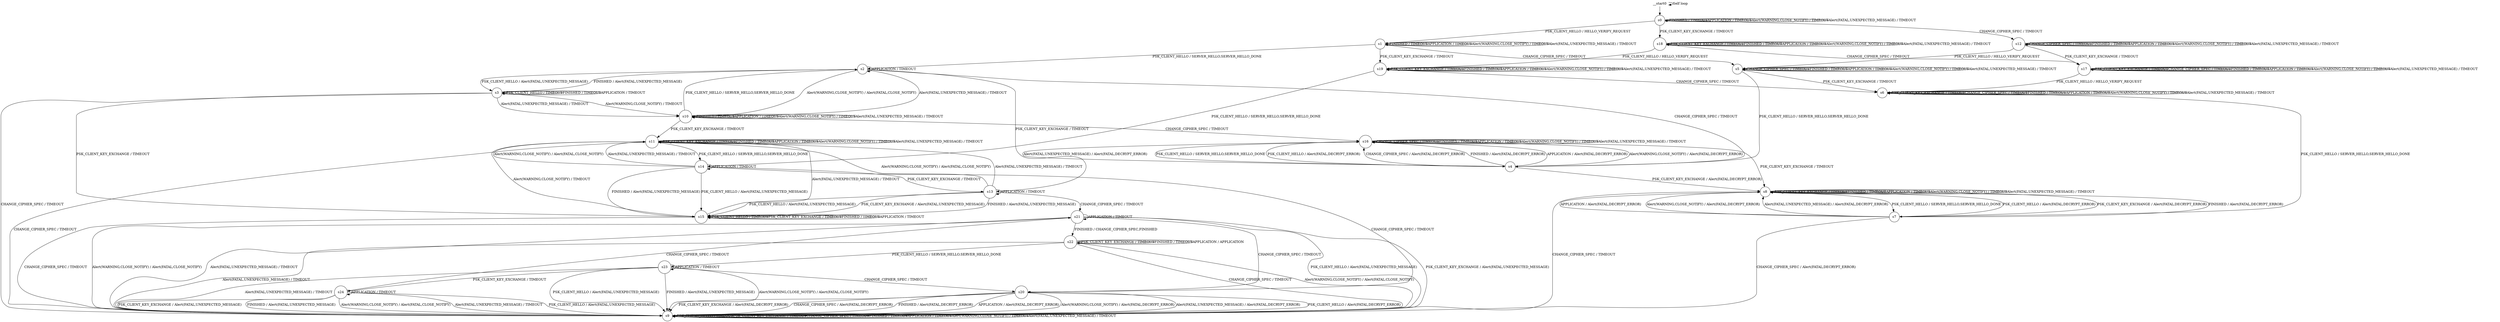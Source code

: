 digraph g {
	graph [name=g];
	s0	[label=s0,
		shape=circle];
	s0 -> s0	[key=0,
		label="FINISHED / TIMEOUT"];
	s0 -> s0	[key=1,
		label="APPLICATION / TIMEOUT"];
	s0 -> s0	[key=2,
		label="Alert(WARNING,CLOSE_NOTIFY) / TIMEOUT"];
	s0 -> s0	[key=3,
		label="Alert(FATAL,UNEXPECTED_MESSAGE) / TIMEOUT"];
	s1	[label=s1,
		shape=circle];
	s0 -> s1	[key=0,
		label="PSK_CLIENT_HELLO / HELLO_VERIFY_REQUEST"];
	s12	[label=s12,
		shape=circle];
	s0 -> s12	[key=0,
		label="CHANGE_CIPHER_SPEC / TIMEOUT"];
	s18	[label=s18,
		shape=circle];
	s0 -> s18	[key=0,
		label="PSK_CLIENT_KEY_EXCHANGE / TIMEOUT"];
	s1 -> s1	[key=0,
		label="FINISHED / TIMEOUT"];
	s1 -> s1	[key=1,
		label="APPLICATION / TIMEOUT"];
	s1 -> s1	[key=2,
		label="Alert(WARNING,CLOSE_NOTIFY) / TIMEOUT"];
	s1 -> s1	[key=3,
		label="Alert(FATAL,UNEXPECTED_MESSAGE) / TIMEOUT"];
	s2	[label=s2,
		shape=circle];
	s1 -> s2	[key=0,
		label="PSK_CLIENT_HELLO / SERVER_HELLO,SERVER_HELLO_DONE"];
	s5	[label=s5,
		shape=circle];
	s1 -> s5	[key=0,
		label="CHANGE_CIPHER_SPEC / TIMEOUT"];
	s19	[label=s19,
		shape=circle];
	s1 -> s19	[key=0,
		label="PSK_CLIENT_KEY_EXCHANGE / TIMEOUT"];
	s12 -> s12	[key=0,
		label="CHANGE_CIPHER_SPEC / TIMEOUT"];
	s12 -> s12	[key=1,
		label="FINISHED / TIMEOUT"];
	s12 -> s12	[key=2,
		label="APPLICATION / TIMEOUT"];
	s12 -> s12	[key=3,
		label="Alert(WARNING,CLOSE_NOTIFY) / TIMEOUT"];
	s12 -> s12	[key=4,
		label="Alert(FATAL,UNEXPECTED_MESSAGE) / TIMEOUT"];
	s12 -> s5	[key=0,
		label="PSK_CLIENT_HELLO / HELLO_VERIFY_REQUEST"];
	s17	[label=s17,
		shape=circle];
	s12 -> s17	[key=0,
		label="PSK_CLIENT_KEY_EXCHANGE / TIMEOUT"];
	s18 -> s18	[key=0,
		label="PSK_CLIENT_KEY_EXCHANGE / TIMEOUT"];
	s18 -> s18	[key=1,
		label="FINISHED / TIMEOUT"];
	s18 -> s18	[key=2,
		label="APPLICATION / TIMEOUT"];
	s18 -> s18	[key=3,
		label="Alert(WARNING,CLOSE_NOTIFY) / TIMEOUT"];
	s18 -> s18	[key=4,
		label="Alert(FATAL,UNEXPECTED_MESSAGE) / TIMEOUT"];
	s18 -> s19	[key=0,
		label="PSK_CLIENT_HELLO / HELLO_VERIFY_REQUEST"];
	s18 -> s17	[key=0,
		label="CHANGE_CIPHER_SPEC / TIMEOUT"];
	s2 -> s2	[key=0,
		label="APPLICATION / TIMEOUT"];
	s3	[label=s3,
		shape=circle];
	s2 -> s3	[key=0,
		label="PSK_CLIENT_HELLO / Alert(FATAL,UNEXPECTED_MESSAGE)"];
	s2 -> s3	[key=1,
		label="FINISHED / Alert(FATAL,UNEXPECTED_MESSAGE)"];
	s4	[label=s4,
		shape=circle];
	s2 -> s4	[key=0,
		label="CHANGE_CIPHER_SPEC / TIMEOUT"];
	s10	[label=s10,
		shape=circle];
	s2 -> s10	[key=0,
		label="Alert(WARNING,CLOSE_NOTIFY) / Alert(FATAL,CLOSE_NOTIFY)"];
	s2 -> s10	[key=1,
		label="Alert(FATAL,UNEXPECTED_MESSAGE) / TIMEOUT"];
	s13	[label=s13,
		shape=circle];
	s2 -> s13	[key=0,
		label="PSK_CLIENT_KEY_EXCHANGE / TIMEOUT"];
	s5 -> s5	[key=0,
		label="CHANGE_CIPHER_SPEC / TIMEOUT"];
	s5 -> s5	[key=1,
		label="FINISHED / TIMEOUT"];
	s5 -> s5	[key=2,
		label="APPLICATION / TIMEOUT"];
	s5 -> s5	[key=3,
		label="Alert(WARNING,CLOSE_NOTIFY) / TIMEOUT"];
	s5 -> s5	[key=4,
		label="Alert(FATAL,UNEXPECTED_MESSAGE) / TIMEOUT"];
	s5 -> s4	[key=0,
		label="PSK_CLIENT_HELLO / SERVER_HELLO,SERVER_HELLO_DONE"];
	s6	[label=s6,
		shape=circle];
	s5 -> s6	[key=0,
		label="PSK_CLIENT_KEY_EXCHANGE / TIMEOUT"];
	s19 -> s19	[key=0,
		label="PSK_CLIENT_KEY_EXCHANGE / TIMEOUT"];
	s19 -> s19	[key=1,
		label="FINISHED / TIMEOUT"];
	s19 -> s19	[key=2,
		label="APPLICATION / TIMEOUT"];
	s19 -> s19	[key=3,
		label="Alert(WARNING,CLOSE_NOTIFY) / TIMEOUT"];
	s19 -> s19	[key=4,
		label="Alert(FATAL,UNEXPECTED_MESSAGE) / TIMEOUT"];
	s19 -> s6	[key=0,
		label="CHANGE_CIPHER_SPEC / TIMEOUT"];
	s14	[label=s14,
		shape=circle];
	s19 -> s14	[key=0,
		label="PSK_CLIENT_HELLO / SERVER_HELLO,SERVER_HELLO_DONE"];
	s3 -> s3	[key=0,
		label="PSK_CLIENT_HELLO / TIMEOUT"];
	s3 -> s3	[key=1,
		label="FINISHED / TIMEOUT"];
	s3 -> s3	[key=2,
		label="APPLICATION / TIMEOUT"];
	s3 -> s10	[key=0,
		label="Alert(WARNING,CLOSE_NOTIFY) / TIMEOUT"];
	s3 -> s10	[key=1,
		label="Alert(FATAL,UNEXPECTED_MESSAGE) / TIMEOUT"];
	s9	[label=s9,
		shape=circle];
	s3 -> s9	[key=0,
		label="CHANGE_CIPHER_SPEC / TIMEOUT"];
	s15	[label=s15,
		shape=circle];
	s3 -> s15	[key=0,
		label="PSK_CLIENT_KEY_EXCHANGE / TIMEOUT"];
	s8	[label=s8,
		shape=circle];
	s4 -> s8	[key=0,
		label="PSK_CLIENT_KEY_EXCHANGE / Alert(FATAL,DECRYPT_ERROR)"];
	s16	[label=s16,
		shape=circle];
	s4 -> s16	[key=0,
		label="PSK_CLIENT_HELLO / Alert(FATAL,DECRYPT_ERROR)"];
	s4 -> s16	[key=1,
		label="CHANGE_CIPHER_SPEC / Alert(FATAL,DECRYPT_ERROR)"];
	s4 -> s16	[key=2,
		label="FINISHED / Alert(FATAL,DECRYPT_ERROR)"];
	s4 -> s16	[key=3,
		label="APPLICATION / Alert(FATAL,DECRYPT_ERROR)"];
	s4 -> s16	[key=4,
		label="Alert(WARNING,CLOSE_NOTIFY) / Alert(FATAL,DECRYPT_ERROR)"];
	s4 -> s16	[key=5,
		label="Alert(FATAL,UNEXPECTED_MESSAGE) / Alert(FATAL,DECRYPT_ERROR)"];
	s10 -> s2	[key=0,
		label="PSK_CLIENT_HELLO / SERVER_HELLO,SERVER_HELLO_DONE"];
	s10 -> s10	[key=0,
		label="FINISHED / TIMEOUT"];
	s10 -> s10	[key=1,
		label="APPLICATION / TIMEOUT"];
	s10 -> s10	[key=2,
		label="Alert(WARNING,CLOSE_NOTIFY) / TIMEOUT"];
	s10 -> s10	[key=3,
		label="Alert(FATAL,UNEXPECTED_MESSAGE) / TIMEOUT"];
	s10 -> s16	[key=0,
		label="CHANGE_CIPHER_SPEC / TIMEOUT"];
	s11	[label=s11,
		shape=circle];
	s10 -> s11	[key=0,
		label="PSK_CLIENT_KEY_EXCHANGE / TIMEOUT"];
	s13 -> s13	[key=0,
		label="APPLICATION / TIMEOUT"];
	s13 -> s15	[key=0,
		label="PSK_CLIENT_HELLO / Alert(FATAL,UNEXPECTED_MESSAGE)"];
	s13 -> s15	[key=1,
		label="PSK_CLIENT_KEY_EXCHANGE / Alert(FATAL,UNEXPECTED_MESSAGE)"];
	s13 -> s15	[key=2,
		label="FINISHED / Alert(FATAL,UNEXPECTED_MESSAGE)"];
	s13 -> s11	[key=0,
		label="Alert(WARNING,CLOSE_NOTIFY) / Alert(FATAL,CLOSE_NOTIFY)"];
	s13 -> s11	[key=1,
		label="Alert(FATAL,UNEXPECTED_MESSAGE) / TIMEOUT"];
	s21	[label=s21,
		shape=circle];
	s13 -> s21	[key=0,
		label="CHANGE_CIPHER_SPEC / TIMEOUT"];
	s9 -> s9	[key=0,
		label="PSK_CLIENT_HELLO / TIMEOUT"];
	s9 -> s9	[key=1,
		label="PSK_CLIENT_KEY_EXCHANGE / TIMEOUT"];
	s9 -> s9	[key=2,
		label="CHANGE_CIPHER_SPEC / TIMEOUT"];
	s9 -> s9	[key=3,
		label="FINISHED / TIMEOUT"];
	s9 -> s9	[key=4,
		label="APPLICATION / TIMEOUT"];
	s9 -> s9	[key=5,
		label="Alert(WARNING,CLOSE_NOTIFY) / TIMEOUT"];
	s9 -> s9	[key=6,
		label="Alert(FATAL,UNEXPECTED_MESSAGE) / TIMEOUT"];
	s15 -> s9	[key=0,
		label="CHANGE_CIPHER_SPEC / TIMEOUT"];
	s15 -> s15	[key=0,
		label="PSK_CLIENT_HELLO / TIMEOUT"];
	s15 -> s15	[key=1,
		label="PSK_CLIENT_KEY_EXCHANGE / TIMEOUT"];
	s15 -> s15	[key=2,
		label="FINISHED / TIMEOUT"];
	s15 -> s15	[key=3,
		label="APPLICATION / TIMEOUT"];
	s15 -> s11	[key=0,
		label="Alert(WARNING,CLOSE_NOTIFY) / TIMEOUT"];
	s15 -> s11	[key=1,
		label="Alert(FATAL,UNEXPECTED_MESSAGE) / TIMEOUT"];
	s8 -> s9	[key=0,
		label="CHANGE_CIPHER_SPEC / TIMEOUT"];
	s8 -> s8	[key=0,
		label="PSK_CLIENT_KEY_EXCHANGE / TIMEOUT"];
	s8 -> s8	[key=1,
		label="FINISHED / TIMEOUT"];
	s8 -> s8	[key=2,
		label="APPLICATION / TIMEOUT"];
	s8 -> s8	[key=3,
		label="Alert(WARNING,CLOSE_NOTIFY) / TIMEOUT"];
	s8 -> s8	[key=4,
		label="Alert(FATAL,UNEXPECTED_MESSAGE) / TIMEOUT"];
	s7	[label=s7,
		shape=circle];
	s8 -> s7	[key=0,
		label="PSK_CLIENT_HELLO / SERVER_HELLO,SERVER_HELLO_DONE"];
	s16 -> s4	[key=0,
		label="PSK_CLIENT_HELLO / SERVER_HELLO,SERVER_HELLO_DONE"];
	s16 -> s8	[key=0,
		label="PSK_CLIENT_KEY_EXCHANGE / TIMEOUT"];
	s16 -> s16	[key=0,
		label="CHANGE_CIPHER_SPEC / TIMEOUT"];
	s16 -> s16	[key=1,
		label="FINISHED / TIMEOUT"];
	s16 -> s16	[key=2,
		label="APPLICATION / TIMEOUT"];
	s16 -> s16	[key=3,
		label="Alert(WARNING,CLOSE_NOTIFY) / TIMEOUT"];
	s16 -> s16	[key=4,
		label="Alert(FATAL,UNEXPECTED_MESSAGE) / TIMEOUT"];
	s6 -> s6	[key=0,
		label="PSK_CLIENT_KEY_EXCHANGE / TIMEOUT"];
	s6 -> s6	[key=1,
		label="CHANGE_CIPHER_SPEC / TIMEOUT"];
	s6 -> s6	[key=2,
		label="FINISHED / TIMEOUT"];
	s6 -> s6	[key=3,
		label="APPLICATION / TIMEOUT"];
	s6 -> s6	[key=4,
		label="Alert(WARNING,CLOSE_NOTIFY) / TIMEOUT"];
	s6 -> s6	[key=5,
		label="Alert(FATAL,UNEXPECTED_MESSAGE) / TIMEOUT"];
	s6 -> s7	[key=0,
		label="PSK_CLIENT_HELLO / SERVER_HELLO,SERVER_HELLO_DONE"];
	s7 -> s9	[key=0,
		label="CHANGE_CIPHER_SPEC / Alert(FATAL,DECRYPT_ERROR)"];
	s7 -> s8	[key=0,
		label="PSK_CLIENT_HELLO / Alert(FATAL,DECRYPT_ERROR)"];
	s7 -> s8	[key=1,
		label="PSK_CLIENT_KEY_EXCHANGE / Alert(FATAL,DECRYPT_ERROR)"];
	s7 -> s8	[key=2,
		label="FINISHED / Alert(FATAL,DECRYPT_ERROR)"];
	s7 -> s8	[key=3,
		label="APPLICATION / Alert(FATAL,DECRYPT_ERROR)"];
	s7 -> s8	[key=4,
		label="Alert(WARNING,CLOSE_NOTIFY) / Alert(FATAL,DECRYPT_ERROR)"];
	s7 -> s8	[key=5,
		label="Alert(FATAL,UNEXPECTED_MESSAGE) / Alert(FATAL,DECRYPT_ERROR)"];
	s11 -> s9	[key=0,
		label="CHANGE_CIPHER_SPEC / TIMEOUT"];
	s11 -> s11	[key=0,
		label="PSK_CLIENT_KEY_EXCHANGE / TIMEOUT"];
	s11 -> s11	[key=1,
		label="FINISHED / TIMEOUT"];
	s11 -> s11	[key=2,
		label="APPLICATION / TIMEOUT"];
	s11 -> s11	[key=3,
		label="Alert(WARNING,CLOSE_NOTIFY) / TIMEOUT"];
	s11 -> s11	[key=4,
		label="Alert(FATAL,UNEXPECTED_MESSAGE) / TIMEOUT"];
	s11 -> s14	[key=0,
		label="PSK_CLIENT_HELLO / SERVER_HELLO,SERVER_HELLO_DONE"];
	s14 -> s13	[key=0,
		label="PSK_CLIENT_KEY_EXCHANGE / TIMEOUT"];
	s14 -> s15	[key=0,
		label="PSK_CLIENT_HELLO / Alert(FATAL,UNEXPECTED_MESSAGE)"];
	s14 -> s15	[key=1,
		label="FINISHED / Alert(FATAL,UNEXPECTED_MESSAGE)"];
	s14 -> s11	[key=0,
		label="Alert(WARNING,CLOSE_NOTIFY) / Alert(FATAL,CLOSE_NOTIFY)"];
	s14 -> s11	[key=1,
		label="Alert(FATAL,UNEXPECTED_MESSAGE) / TIMEOUT"];
	s14 -> s14	[key=0,
		label="APPLICATION / TIMEOUT"];
	s20	[label=s20,
		shape=circle];
	s14 -> s20	[key=0,
		label="CHANGE_CIPHER_SPEC / TIMEOUT"];
	s17 -> s6	[key=0,
		label="PSK_CLIENT_HELLO / HELLO_VERIFY_REQUEST"];
	s17 -> s17	[key=0,
		label="PSK_CLIENT_KEY_EXCHANGE / TIMEOUT"];
	s17 -> s17	[key=1,
		label="CHANGE_CIPHER_SPEC / TIMEOUT"];
	s17 -> s17	[key=2,
		label="FINISHED / TIMEOUT"];
	s17 -> s17	[key=3,
		label="APPLICATION / TIMEOUT"];
	s17 -> s17	[key=4,
		label="Alert(WARNING,CLOSE_NOTIFY) / TIMEOUT"];
	s17 -> s17	[key=5,
		label="Alert(FATAL,UNEXPECTED_MESSAGE) / TIMEOUT"];
	s21 -> s9	[key=0,
		label="PSK_CLIENT_HELLO / Alert(FATAL,UNEXPECTED_MESSAGE)"];
	s21 -> s9	[key=1,
		label="PSK_CLIENT_KEY_EXCHANGE / Alert(FATAL,UNEXPECTED_MESSAGE)"];
	s21 -> s9	[key=2,
		label="Alert(WARNING,CLOSE_NOTIFY) / Alert(FATAL,CLOSE_NOTIFY)"];
	s21 -> s9	[key=3,
		label="Alert(FATAL,UNEXPECTED_MESSAGE) / TIMEOUT"];
	s21 -> s21	[key=0,
		label="APPLICATION / TIMEOUT"];
	s21 -> s20	[key=0,
		label="CHANGE_CIPHER_SPEC / TIMEOUT"];
	s22	[label=s22,
		shape=circle];
	s21 -> s22	[key=0,
		label="FINISHED / CHANGE_CIPHER_SPEC,FINISHED"];
	s20 -> s9	[key=0,
		label="PSK_CLIENT_HELLO / Alert(FATAL,DECRYPT_ERROR)"];
	s20 -> s9	[key=1,
		label="PSK_CLIENT_KEY_EXCHANGE / Alert(FATAL,DECRYPT_ERROR)"];
	s20 -> s9	[key=2,
		label="CHANGE_CIPHER_SPEC / Alert(FATAL,DECRYPT_ERROR)"];
	s20 -> s9	[key=3,
		label="FINISHED / Alert(FATAL,DECRYPT_ERROR)"];
	s20 -> s9	[key=4,
		label="APPLICATION / Alert(FATAL,DECRYPT_ERROR)"];
	s20 -> s9	[key=5,
		label="Alert(WARNING,CLOSE_NOTIFY) / Alert(FATAL,DECRYPT_ERROR)"];
	s20 -> s9	[key=6,
		label="Alert(FATAL,UNEXPECTED_MESSAGE) / Alert(FATAL,DECRYPT_ERROR)"];
	s22 -> s9	[key=0,
		label="CHANGE_CIPHER_SPEC / TIMEOUT"];
	s22 -> s9	[key=1,
		label="Alert(WARNING,CLOSE_NOTIFY) / Alert(FATAL,CLOSE_NOTIFY)"];
	s22 -> s9	[key=2,
		label="Alert(FATAL,UNEXPECTED_MESSAGE) / TIMEOUT"];
	s22 -> s22	[key=0,
		label="PSK_CLIENT_KEY_EXCHANGE / TIMEOUT"];
	s22 -> s22	[key=1,
		label="FINISHED / TIMEOUT"];
	s22 -> s22	[key=2,
		label="APPLICATION / APPLICATION"];
	s23	[label=s23,
		shape=circle];
	s22 -> s23	[key=0,
		label="PSK_CLIENT_HELLO / SERVER_HELLO,SERVER_HELLO_DONE"];
	s23 -> s9	[key=0,
		label="PSK_CLIENT_HELLO / Alert(FATAL,UNEXPECTED_MESSAGE)"];
	s23 -> s9	[key=1,
		label="FINISHED / Alert(FATAL,UNEXPECTED_MESSAGE)"];
	s23 -> s9	[key=2,
		label="Alert(WARNING,CLOSE_NOTIFY) / Alert(FATAL,CLOSE_NOTIFY)"];
	s23 -> s9	[key=3,
		label="Alert(FATAL,UNEXPECTED_MESSAGE) / TIMEOUT"];
	s23 -> s20	[key=0,
		label="CHANGE_CIPHER_SPEC / TIMEOUT"];
	s23 -> s23	[key=0,
		label="APPLICATION / TIMEOUT"];
	s24	[label=s24,
		shape=circle];
	s23 -> s24	[key=0,
		label="PSK_CLIENT_KEY_EXCHANGE / TIMEOUT"];
	s24 -> s9	[key=0,
		label="PSK_CLIENT_HELLO / Alert(FATAL,UNEXPECTED_MESSAGE)"];
	s24 -> s9	[key=1,
		label="PSK_CLIENT_KEY_EXCHANGE / Alert(FATAL,UNEXPECTED_MESSAGE)"];
	s24 -> s9	[key=2,
		label="FINISHED / Alert(FATAL,UNEXPECTED_MESSAGE)"];
	s24 -> s9	[key=3,
		label="Alert(WARNING,CLOSE_NOTIFY) / Alert(FATAL,CLOSE_NOTIFY)"];
	s24 -> s9	[key=4,
		label="Alert(FATAL,UNEXPECTED_MESSAGE) / TIMEOUT"];
	s24 -> s21	[key=0,
		label="CHANGE_CIPHER_SPEC / TIMEOUT"];
	s24 -> s24	[key=0,
		label="APPLICATION / TIMEOUT"];
	__start0	[height=0,
		shape=none,
		width=0];
	__start0 -> s0	[key=0];
	__start0 -> __start0	[key=0,
		label="Self loop"];
}

